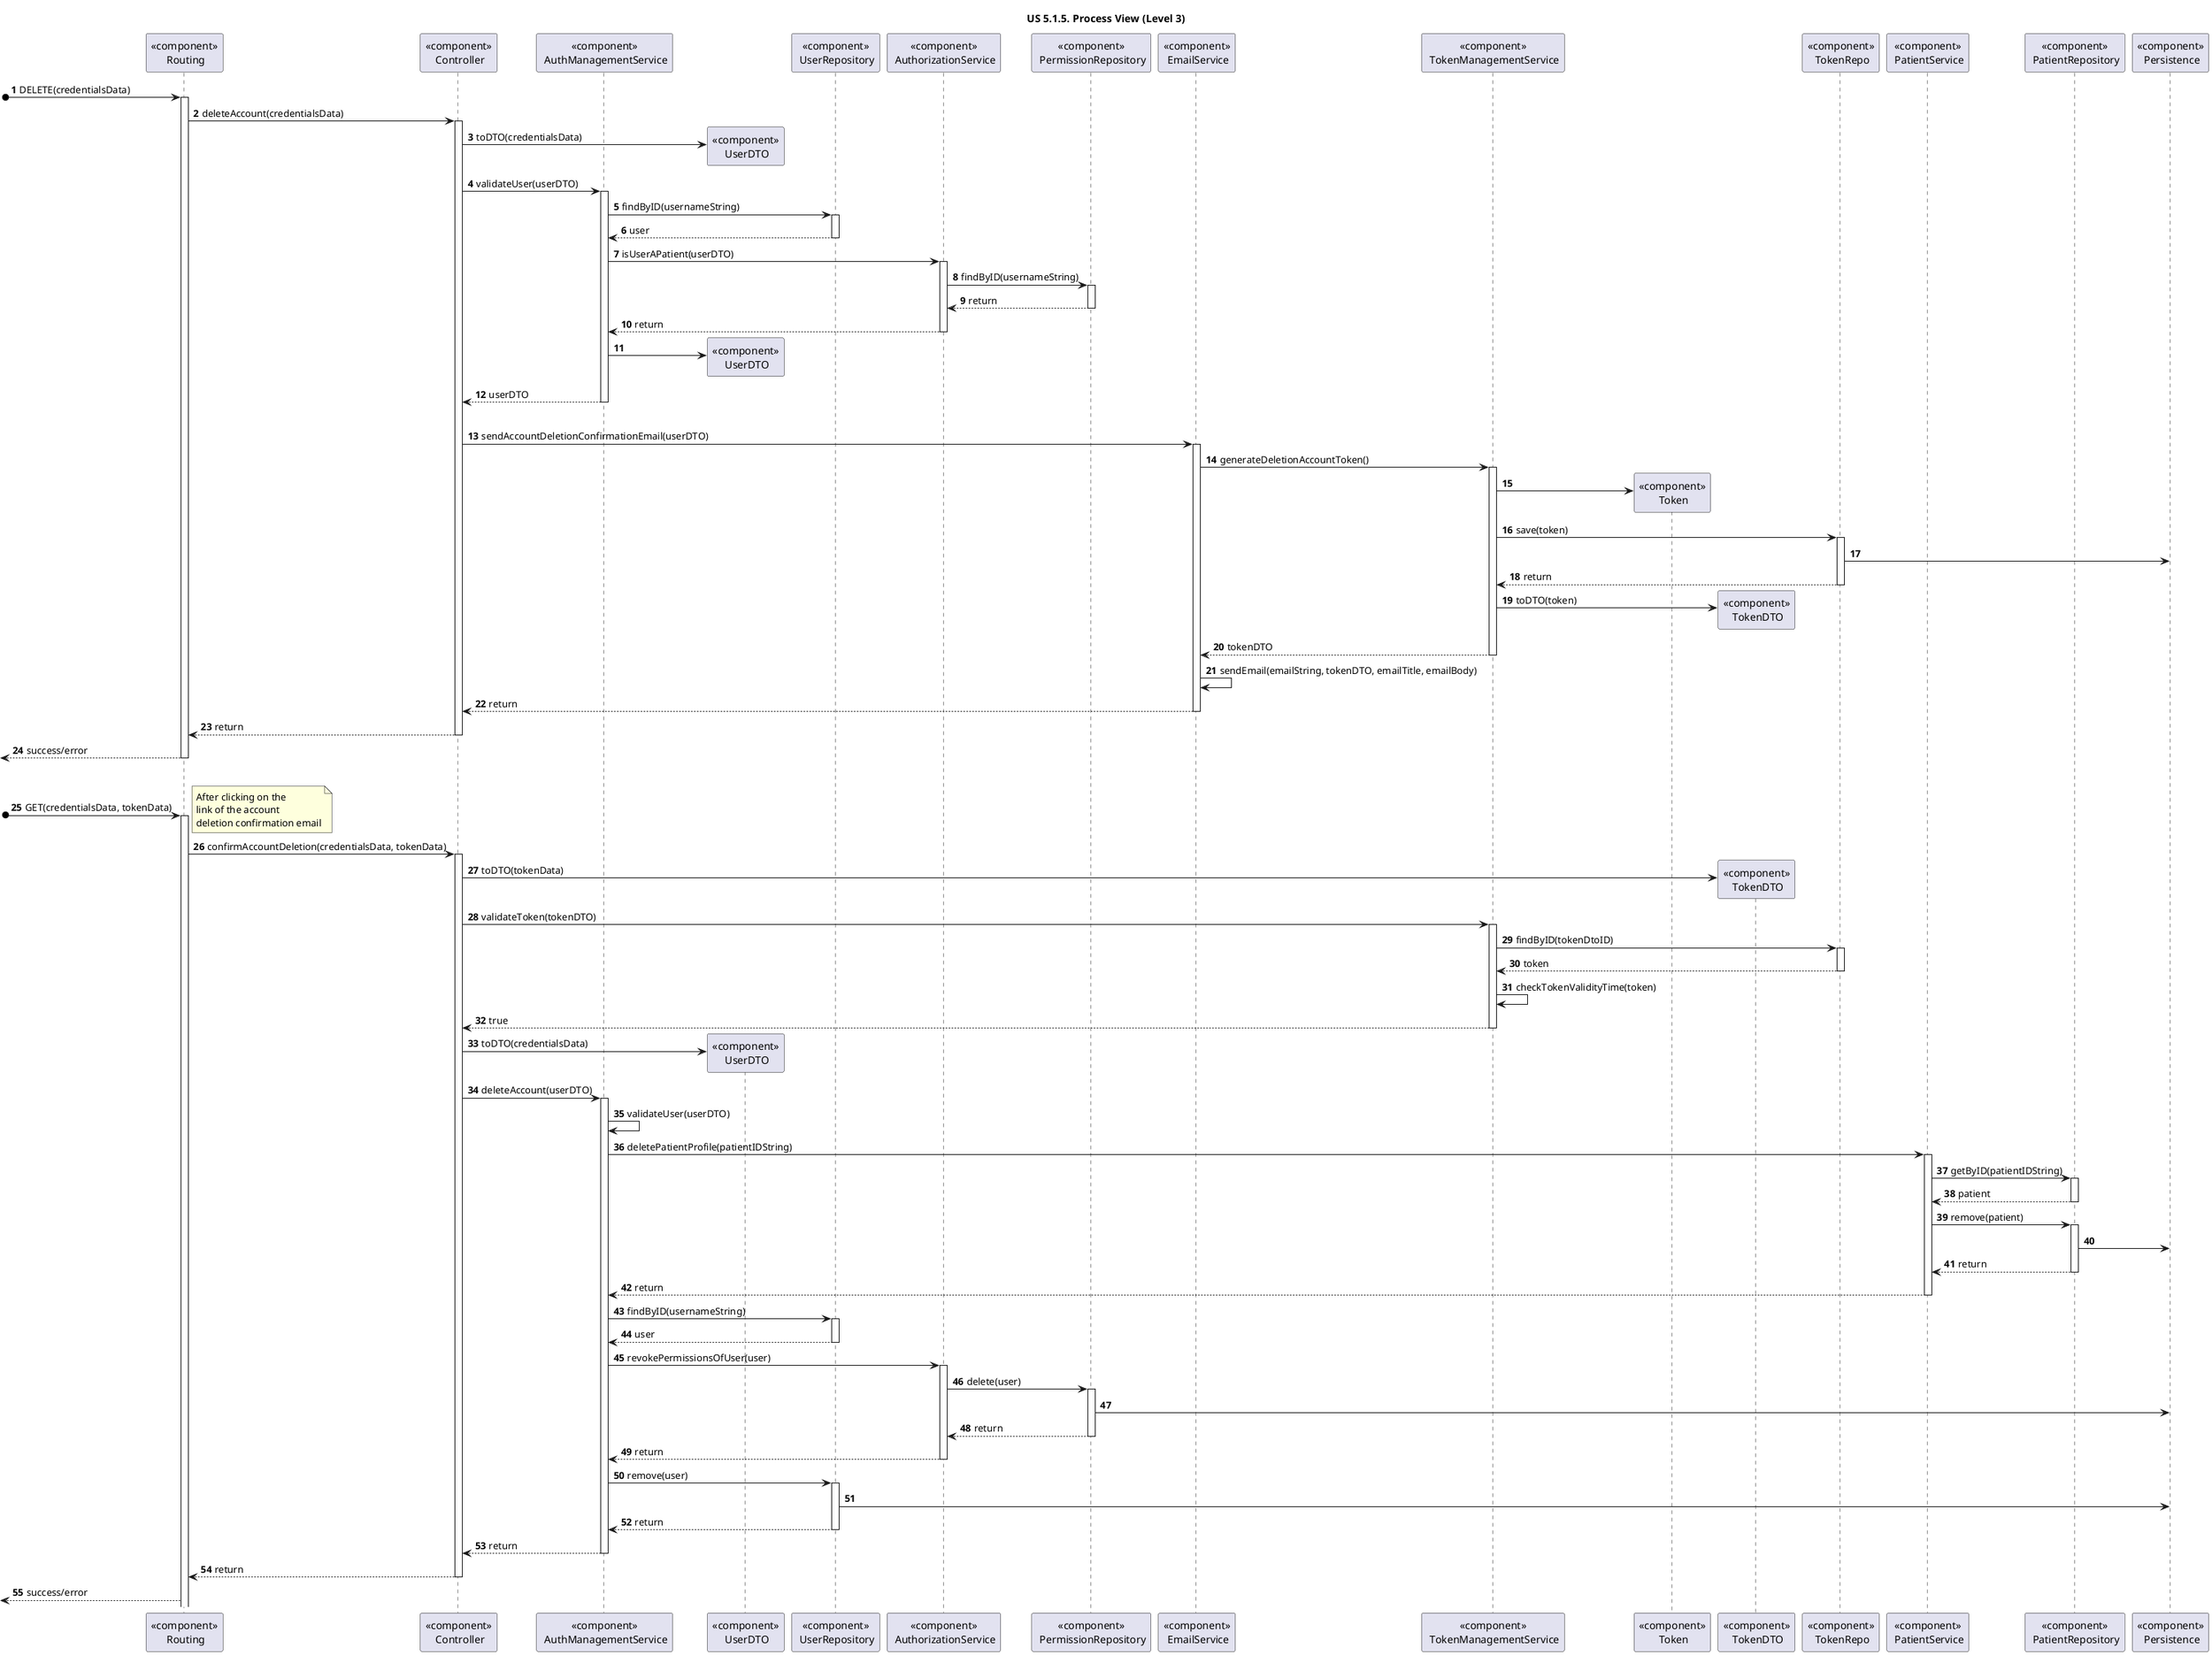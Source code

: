 @startuml
'https://plantuml.com/sequence-diagram

title "US 5.1.5. Process View (Level 3)"

autonumber

participant "<<component>>\n Routing" as ROUTE
participant "<<component>>\n Controller" as CONTROL

participant "<<component>>\n AuthManagementService" as AUTHServ

participant "<<component>>\n UserDTO" as UserDTO

participant "<<component>>\n UserRepository" as AUTHRepo

participant "<<component>>\n AuthorizationService" as AUTHZServ
participant "<<component>>\n PermissionRepository" as AUTHZRepo

participant "<<component>>\n EmailService" as EMAILServ

participant "<<component>>\n TokenManagementService" as TOKENServ
participant "<<component>>\n Token" as TOKEN
participant "<<component>>\n TokenDTO" as TOKENDTO
participant "<<component>>\n TokenRepo" as TOKENRepo


participant "<<component>>\n PatientService" as PATIENTServ
participant "<<component>>\n PatientRepository" as PATIENTRepo

participant "<<component>>\n Persistence" as PERSISTENCE


[o-> ROUTE : DELETE(credentialsData)
activate ROUTE

ROUTE -> CONTROL : deleteAccount(credentialsData)
activate CONTROL

CONTROL -> UserDTO** : toDTO(credentialsData)

CONTROL -> AUTHServ : validateUser(userDTO)
activate AUTHServ

AUTHServ -> AUTHRepo : findByID(usernameString)
activate AUTHRepo


AUTHRepo --> AUTHServ : user
deactivate AUTHRepo

AUTHServ -> AUTHZServ : isUserAPatient(userDTO)
activate AUTHZServ

AUTHZServ -> AUTHZRepo : findByID(usernameString)
activate AUTHZRepo


AUTHZRepo --> AUTHZServ : return
deactivate AUTHZRepo

AUTHZServ --> AUTHServ : return
deactivate AUTHZServ

AUTHServ -> UserDTO **

AUTHServ --> CONTROL : userDTO
deactivate AUTHServ

|||
'SENDING EMAIL

CONTROL -> EMAILServ : sendAccountDeletionConfirmationEmail(userDTO)
activate EMAILServ

EMAILServ -> TOKENServ : generateDeletionAccountToken()
activate TOKENServ

TOKENServ -> TOKEN **

TOKENServ -> TOKENRepo : save(token)
activate TOKENRepo

TOKENRepo -> PERSISTENCE

TOKENRepo --> TOKENServ : return
deactivate TOKENRepo

TOKENServ -> TOKENDTO ** : toDTO(token)

TOKENServ --> EMAILServ : tokenDTO
deactivate TOKENServ

EMAILServ -> EMAILServ : sendEmail(emailString, tokenDTO, emailTitle, emailBody)

EMAILServ --> CONTROL : return
deactivate EMAILServ

CONTROL --> ROUTE : return
deactivate CONTROL

<-- ROUTE : success/error
deactivate ROUTE


|||

'CONFIRMATION

[o-> ROUTE : GET(credentialsData, tokenData)
note left
After clicking on the
link of the account
deletion confirmation email
end note
activate ROUTE

ROUTE -> CONTROL : confirmAccountDeletion(credentialsData, tokenData)
activate CONTROL

CONTROL -> TOKENDTO ** : toDTO(tokenData)

CONTROL -> TOKENServ : validateToken(tokenDTO)
activate TOKENServ

TOKENServ -> TOKENRepo : findByID(tokenDtoID)
activate TOKENRepo

TOKENRepo --> TOKENServ : token
deactivate TOKENRepo

TOKENServ -> TOKENServ : checkTokenValidityTime(token)

TOKENServ --> CONTROL : true
deactivate TOKENServ

CONTROL -> UserDTO ** : toDTO(credentialsData)

CONTROL -> AUTHServ : deleteAccount(userDTO)
activate AUTHServ

AUTHServ -> AUTHServ : validateUser(userDTO)

AUTHServ -> PATIENTServ : deletePatientProfile(patientIDString)
activate PATIENTServ

PATIENTServ -> PATIENTRepo : getByID(patientIDString)
activate PATIENTRepo

PATIENTRepo --> PATIENTServ : patient
deactivate PATIENTRepo

PATIENTServ -> PATIENTRepo : remove(patient)
activate PATIENTRepo

PATIENTRepo -> PERSISTENCE

PATIENTRepo --> PATIENTServ : return
deactivate PATIENTRepo

PATIENTServ --> AUTHServ : return
deactivate PATIENTServ

AUTHServ -> AUTHRepo :  findByID(usernameString)
activate AUTHRepo

AUTHRepo --> AUTHServ : user
deactivate AUTHRepo

AUTHServ -> AUTHZServ : revokePermissionsOfUser(user)
activate AUTHZServ

AUTHZServ -> AUTHZRepo : delete(user)
activate AUTHZRepo

AUTHZRepo -> PERSISTENCE

AUTHZRepo --> AUTHZServ : return
deactivate AUTHZRepo

AUTHZServ --> AUTHServ : return
deactivate AUTHZServ

AUTHServ -> AUTHRepo : remove(user)
activate AUTHRepo

AUTHRepo -> PERSISTENCE

AUTHRepo --> AUTHServ : return
deactivate AUTHRepo

AUTHServ --> CONTROL : return
deactivate AUTHServ

CONTROL --> ROUTE : return
deactivate CONTROL

<-- ROUTE : success/error

@enduml